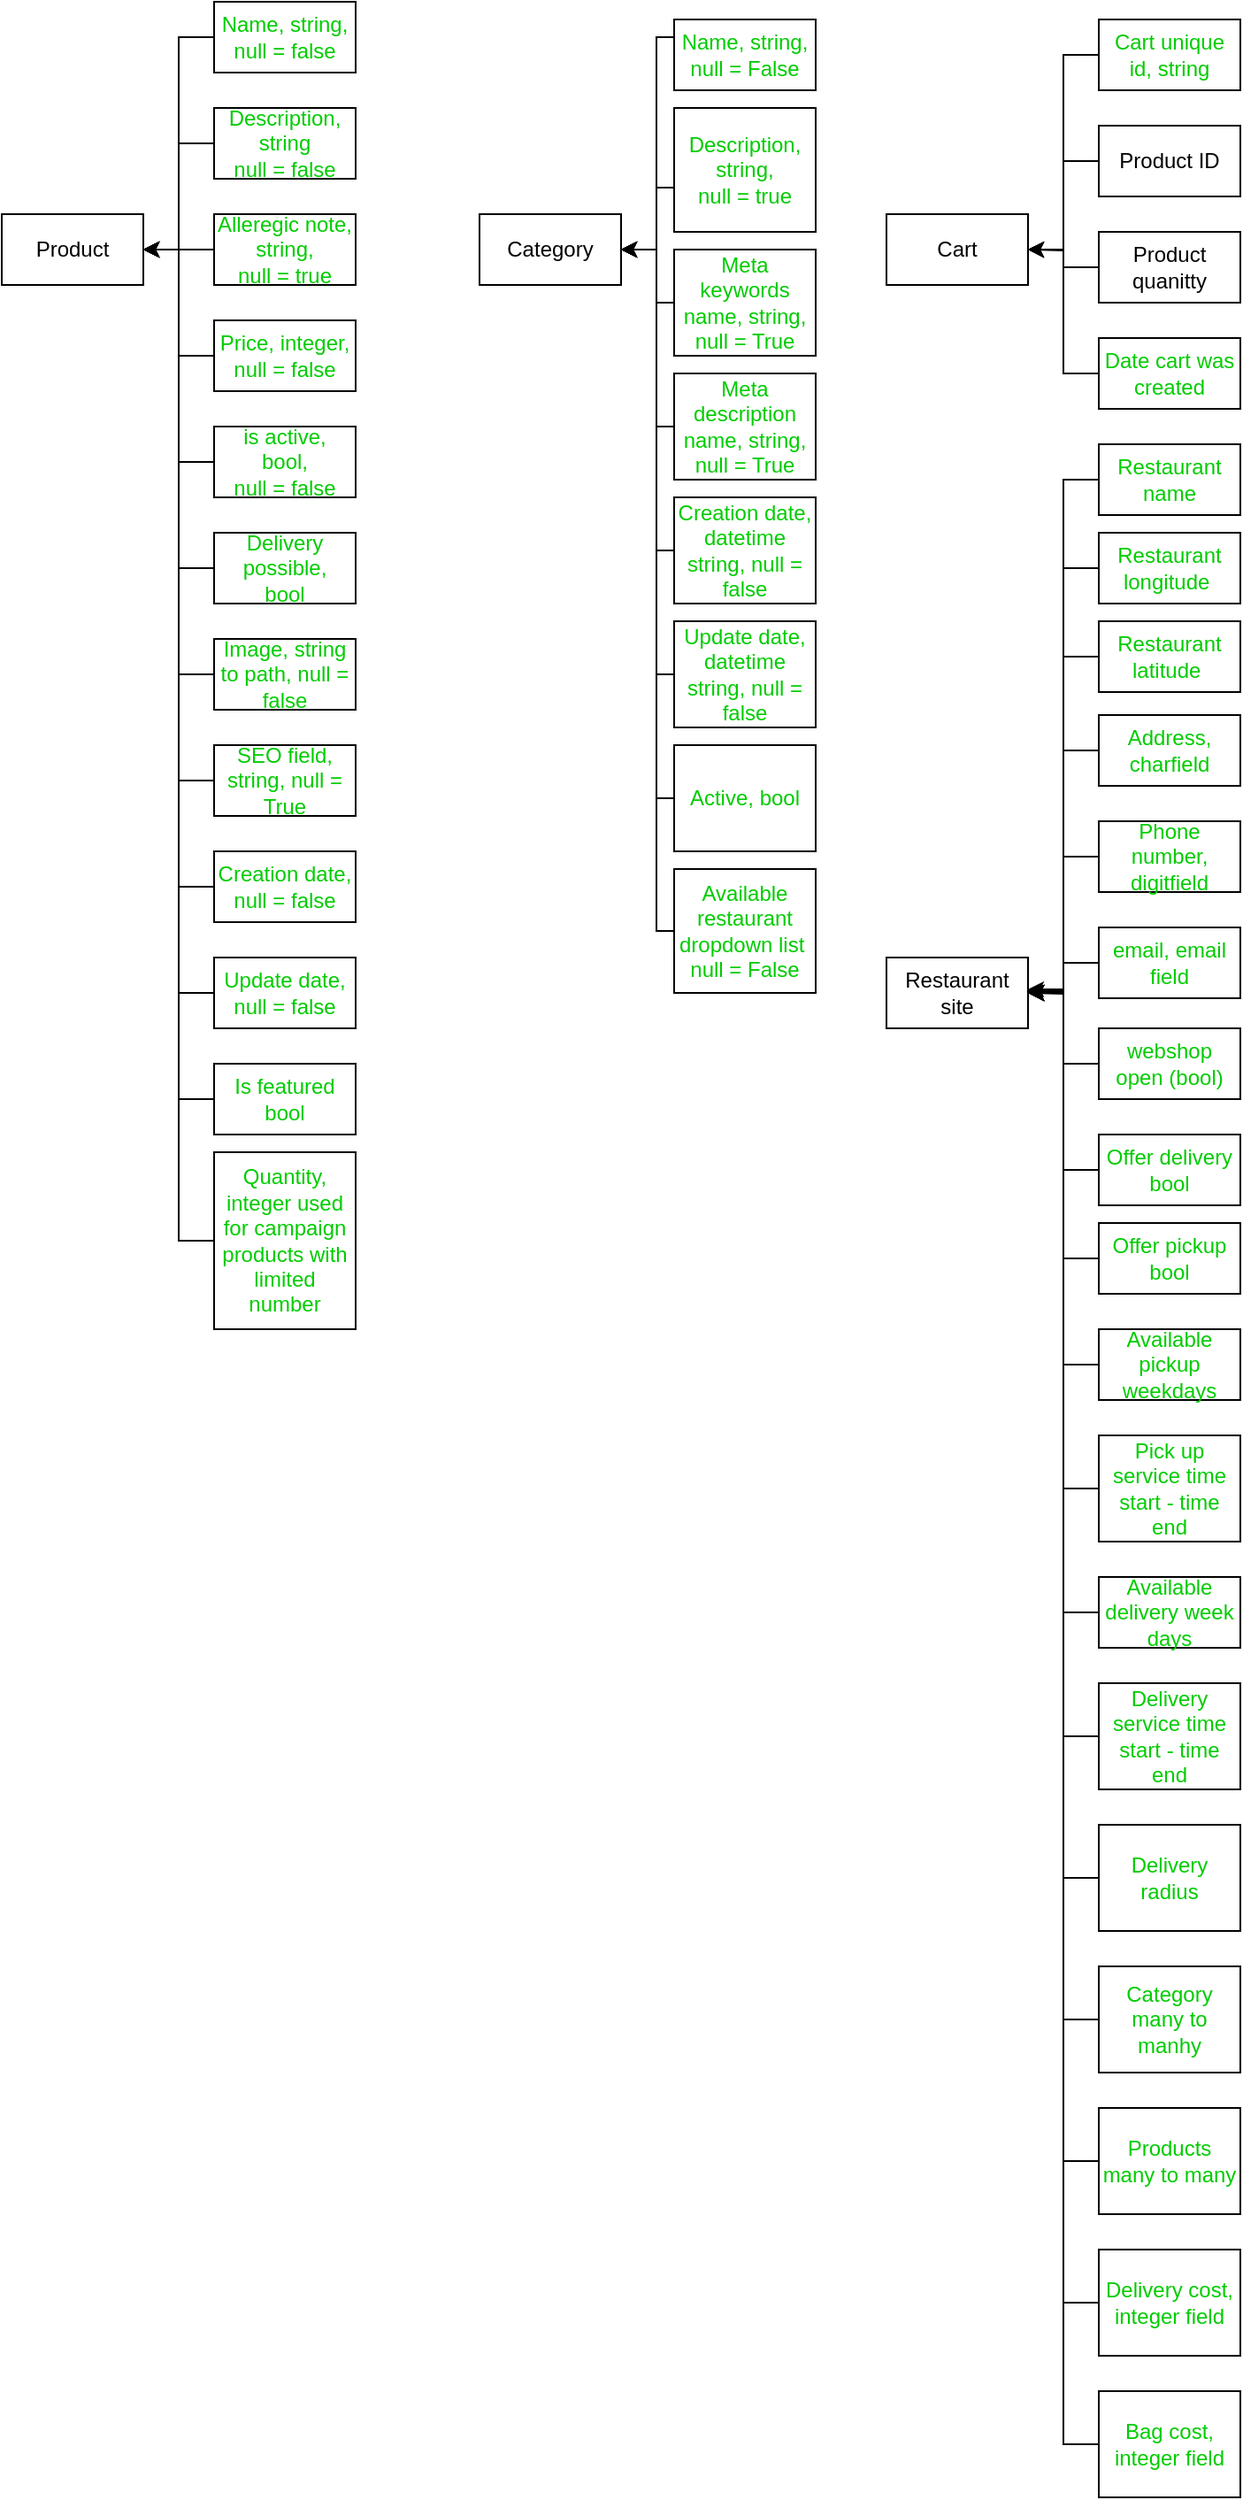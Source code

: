 <mxfile version="14.6.1" type="github">
  <diagram id="TAdNYwg-UMwRdQJhOWO_" name="Page-1">
    <mxGraphModel dx="1186" dy="1762" grid="1" gridSize="10" guides="1" tooltips="1" connect="1" arrows="1" fold="1" page="1" pageScale="1" pageWidth="827" pageHeight="1169" math="0" shadow="0">
      <root>
        <mxCell id="0" />
        <mxCell id="1" parent="0" />
        <mxCell id="cqt7cs0M-7gVonUMgwuZ-1" value="Product" style="rounded=0;whiteSpace=wrap;html=1;" parent="1" vertex="1">
          <mxGeometry x="20" y="-1010" width="80" height="40" as="geometry" />
        </mxCell>
        <mxCell id="cqt7cs0M-7gVonUMgwuZ-21" style="edgeStyle=orthogonalEdgeStyle;rounded=0;orthogonalLoop=1;jettySize=auto;html=1;entryX=1;entryY=0.5;entryDx=0;entryDy=0;" parent="1" source="cqt7cs0M-7gVonUMgwuZ-16" target="cqt7cs0M-7gVonUMgwuZ-1" edge="1">
          <mxGeometry relative="1" as="geometry" />
        </mxCell>
        <mxCell id="cqt7cs0M-7gVonUMgwuZ-16" value="&lt;font color=&quot;#00cc00&quot;&gt;Name, string,&lt;br&gt;null = false&lt;/font&gt;" style="rounded=0;whiteSpace=wrap;html=1;" parent="1" vertex="1">
          <mxGeometry x="140" y="-1130" width="80" height="40" as="geometry" />
        </mxCell>
        <mxCell id="cqt7cs0M-7gVonUMgwuZ-23" style="edgeStyle=orthogonalEdgeStyle;rounded=0;orthogonalLoop=1;jettySize=auto;html=1;entryX=1;entryY=0.5;entryDx=0;entryDy=0;" parent="1" source="cqt7cs0M-7gVonUMgwuZ-22" target="cqt7cs0M-7gVonUMgwuZ-1" edge="1">
          <mxGeometry relative="1" as="geometry" />
        </mxCell>
        <mxCell id="cqt7cs0M-7gVonUMgwuZ-22" value="&lt;font color=&quot;#00cc00&quot;&gt;Description,&lt;br&gt;string&lt;br&gt;null = false&lt;/font&gt;" style="rounded=0;whiteSpace=wrap;html=1;" parent="1" vertex="1">
          <mxGeometry x="140" y="-1070" width="80" height="40" as="geometry" />
        </mxCell>
        <mxCell id="cqt7cs0M-7gVonUMgwuZ-25" style="edgeStyle=orthogonalEdgeStyle;rounded=0;orthogonalLoop=1;jettySize=auto;html=1;entryX=1;entryY=0.5;entryDx=0;entryDy=0;" parent="1" source="cqt7cs0M-7gVonUMgwuZ-24" target="cqt7cs0M-7gVonUMgwuZ-1" edge="1">
          <mxGeometry relative="1" as="geometry" />
        </mxCell>
        <mxCell id="cqt7cs0M-7gVonUMgwuZ-24" value="&lt;font color=&quot;#00cc00&quot;&gt;Alleregic note, string,&lt;br&gt;null = true&lt;/font&gt;" style="rounded=0;whiteSpace=wrap;html=1;" parent="1" vertex="1">
          <mxGeometry x="140" y="-1010" width="80" height="40" as="geometry" />
        </mxCell>
        <mxCell id="cqt7cs0M-7gVonUMgwuZ-28" style="edgeStyle=orthogonalEdgeStyle;rounded=0;orthogonalLoop=1;jettySize=auto;html=1;" parent="1" source="cqt7cs0M-7gVonUMgwuZ-26" edge="1">
          <mxGeometry relative="1" as="geometry">
            <mxPoint x="100" y="-990" as="targetPoint" />
            <Array as="points">
              <mxPoint x="120" y="-930" />
              <mxPoint x="120" y="-990" />
            </Array>
          </mxGeometry>
        </mxCell>
        <mxCell id="cqt7cs0M-7gVonUMgwuZ-26" value="&lt;font color=&quot;#00cc00&quot;&gt;Price, integer,&lt;br&gt;null = false&lt;/font&gt;" style="rounded=0;whiteSpace=wrap;html=1;" parent="1" vertex="1">
          <mxGeometry x="140" y="-950" width="80" height="40" as="geometry" />
        </mxCell>
        <mxCell id="cqt7cs0M-7gVonUMgwuZ-31" style="edgeStyle=orthogonalEdgeStyle;rounded=0;orthogonalLoop=1;jettySize=auto;html=1;entryX=1;entryY=0.5;entryDx=0;entryDy=0;" parent="1" source="cqt7cs0M-7gVonUMgwuZ-29" target="cqt7cs0M-7gVonUMgwuZ-1" edge="1">
          <mxGeometry relative="1" as="geometry" />
        </mxCell>
        <mxCell id="cqt7cs0M-7gVonUMgwuZ-29" value="&lt;font color=&quot;#00cc00&quot;&gt;is active,&lt;br&gt;bool,&lt;br&gt;null = false&lt;/font&gt;" style="rounded=0;whiteSpace=wrap;html=1;" parent="1" vertex="1">
          <mxGeometry x="140" y="-890" width="80" height="40" as="geometry" />
        </mxCell>
        <mxCell id="cqt7cs0M-7gVonUMgwuZ-33" style="edgeStyle=orthogonalEdgeStyle;rounded=0;orthogonalLoop=1;jettySize=auto;html=1;entryX=1;entryY=0.5;entryDx=0;entryDy=0;" parent="1" source="cqt7cs0M-7gVonUMgwuZ-32" target="cqt7cs0M-7gVonUMgwuZ-1" edge="1">
          <mxGeometry relative="1" as="geometry" />
        </mxCell>
        <mxCell id="cqt7cs0M-7gVonUMgwuZ-32" value="&lt;font color=&quot;#00cc00&quot;&gt;Delivery possible,&lt;br&gt;bool&lt;/font&gt;" style="rounded=0;whiteSpace=wrap;html=1;" parent="1" vertex="1">
          <mxGeometry x="140" y="-830" width="80" height="40" as="geometry" />
        </mxCell>
        <mxCell id="cqt7cs0M-7gVonUMgwuZ-35" style="edgeStyle=orthogonalEdgeStyle;rounded=0;orthogonalLoop=1;jettySize=auto;html=1;entryX=1;entryY=0.5;entryDx=0;entryDy=0;" parent="1" source="cqt7cs0M-7gVonUMgwuZ-34" target="cqt7cs0M-7gVonUMgwuZ-1" edge="1">
          <mxGeometry relative="1" as="geometry" />
        </mxCell>
        <mxCell id="cqt7cs0M-7gVonUMgwuZ-34" value="&lt;font color=&quot;#00cc00&quot;&gt;Image, string to path, null = false&lt;/font&gt;" style="rounded=0;whiteSpace=wrap;html=1;" parent="1" vertex="1">
          <mxGeometry x="140" y="-770" width="80" height="40" as="geometry" />
        </mxCell>
        <mxCell id="cqt7cs0M-7gVonUMgwuZ-37" style="edgeStyle=orthogonalEdgeStyle;rounded=0;orthogonalLoop=1;jettySize=auto;html=1;entryX=1;entryY=0.5;entryDx=0;entryDy=0;" parent="1" source="cqt7cs0M-7gVonUMgwuZ-36" target="cqt7cs0M-7gVonUMgwuZ-1" edge="1">
          <mxGeometry relative="1" as="geometry" />
        </mxCell>
        <mxCell id="cqt7cs0M-7gVonUMgwuZ-36" value="&lt;font color=&quot;#00cc00&quot;&gt;SEO field, string, null = True&lt;/font&gt;" style="rounded=0;whiteSpace=wrap;html=1;" parent="1" vertex="1">
          <mxGeometry x="140" y="-710" width="80" height="40" as="geometry" />
        </mxCell>
        <mxCell id="cqt7cs0M-7gVonUMgwuZ-38" value="Category" style="rounded=0;whiteSpace=wrap;html=1;" parent="1" vertex="1">
          <mxGeometry x="290" y="-1010" width="80" height="40" as="geometry" />
        </mxCell>
        <mxCell id="cqt7cs0M-7gVonUMgwuZ-41" style="edgeStyle=orthogonalEdgeStyle;rounded=0;orthogonalLoop=1;jettySize=auto;html=1;entryX=1;entryY=0.5;entryDx=0;entryDy=0;" parent="1" source="cqt7cs0M-7gVonUMgwuZ-40" target="cqt7cs0M-7gVonUMgwuZ-38" edge="1">
          <mxGeometry relative="1" as="geometry">
            <Array as="points">
              <mxPoint x="390" y="-1110" />
              <mxPoint x="390" y="-990" />
            </Array>
          </mxGeometry>
        </mxCell>
        <mxCell id="cqt7cs0M-7gVonUMgwuZ-40" value="&lt;font color=&quot;#00cc00&quot;&gt;Name, string,&lt;br&gt;null = False&lt;/font&gt;" style="rounded=0;whiteSpace=wrap;html=1;" parent="1" vertex="1">
          <mxGeometry x="400" y="-1120" width="80" height="40" as="geometry" />
        </mxCell>
        <mxCell id="cqt7cs0M-7gVonUMgwuZ-43" style="edgeStyle=orthogonalEdgeStyle;rounded=0;orthogonalLoop=1;jettySize=auto;html=1;" parent="1" source="cqt7cs0M-7gVonUMgwuZ-42" edge="1">
          <mxGeometry relative="1" as="geometry">
            <mxPoint x="370" y="-990" as="targetPoint" />
            <Array as="points">
              <mxPoint x="390" y="-1025" />
              <mxPoint x="390" y="-990" />
            </Array>
          </mxGeometry>
        </mxCell>
        <mxCell id="cqt7cs0M-7gVonUMgwuZ-42" value="&lt;font color=&quot;#00cc00&quot;&gt;Description, string,&lt;br&gt;null = true&lt;/font&gt;" style="rounded=0;whiteSpace=wrap;html=1;" parent="1" vertex="1">
          <mxGeometry x="400" y="-1070" width="80" height="70" as="geometry" />
        </mxCell>
        <mxCell id="cqt7cs0M-7gVonUMgwuZ-48" style="edgeStyle=orthogonalEdgeStyle;rounded=0;orthogonalLoop=1;jettySize=auto;html=1;entryX=1;entryY=0.5;entryDx=0;entryDy=0;" parent="1" source="cqt7cs0M-7gVonUMgwuZ-44" target="cqt7cs0M-7gVonUMgwuZ-38" edge="1">
          <mxGeometry relative="1" as="geometry">
            <Array as="points">
              <mxPoint x="390" y="-960" />
              <mxPoint x="390" y="-990" />
            </Array>
          </mxGeometry>
        </mxCell>
        <mxCell id="cqt7cs0M-7gVonUMgwuZ-44" value="&lt;font color=&quot;#00cc00&quot;&gt;Meta keywords name, string,&lt;br&gt;null = True&lt;/font&gt;" style="rounded=0;whiteSpace=wrap;html=1;" parent="1" vertex="1">
          <mxGeometry x="400" y="-990" width="80" height="60" as="geometry" />
        </mxCell>
        <mxCell id="cqt7cs0M-7gVonUMgwuZ-49" style="edgeStyle=orthogonalEdgeStyle;rounded=0;orthogonalLoop=1;jettySize=auto;html=1;" parent="1" source="cqt7cs0M-7gVonUMgwuZ-45" edge="1">
          <mxGeometry relative="1" as="geometry">
            <mxPoint x="370" y="-990" as="targetPoint" />
            <Array as="points">
              <mxPoint x="390" y="-890" />
              <mxPoint x="390" y="-990" />
            </Array>
          </mxGeometry>
        </mxCell>
        <mxCell id="cqt7cs0M-7gVonUMgwuZ-45" value="&lt;font color=&quot;#00cc00&quot;&gt;Meta description name, string,&lt;br&gt;null = True&lt;/font&gt;" style="rounded=0;whiteSpace=wrap;html=1;" parent="1" vertex="1">
          <mxGeometry x="400" y="-920" width="80" height="60" as="geometry" />
        </mxCell>
        <mxCell id="cqt7cs0M-7gVonUMgwuZ-50" style="edgeStyle=orthogonalEdgeStyle;rounded=0;orthogonalLoop=1;jettySize=auto;html=1;" parent="1" source="cqt7cs0M-7gVonUMgwuZ-46" edge="1">
          <mxGeometry relative="1" as="geometry">
            <mxPoint x="370" y="-990" as="targetPoint" />
            <Array as="points">
              <mxPoint x="390" y="-820" />
              <mxPoint x="390" y="-990" />
            </Array>
          </mxGeometry>
        </mxCell>
        <mxCell id="cqt7cs0M-7gVonUMgwuZ-46" value="&lt;font color=&quot;#00cc00&quot;&gt;Creation date,&lt;br&gt;datetime string, null = false&lt;/font&gt;" style="rounded=0;whiteSpace=wrap;html=1;" parent="1" vertex="1">
          <mxGeometry x="400" y="-850" width="80" height="60" as="geometry" />
        </mxCell>
        <mxCell id="cqt7cs0M-7gVonUMgwuZ-51" style="edgeStyle=orthogonalEdgeStyle;rounded=0;orthogonalLoop=1;jettySize=auto;html=1;" parent="1" source="cqt7cs0M-7gVonUMgwuZ-47" edge="1">
          <mxGeometry relative="1" as="geometry">
            <mxPoint x="370" y="-990" as="targetPoint" />
            <Array as="points">
              <mxPoint x="390" y="-750" />
              <mxPoint x="390" y="-990" />
            </Array>
          </mxGeometry>
        </mxCell>
        <mxCell id="cqt7cs0M-7gVonUMgwuZ-47" value="&lt;font color=&quot;#00cc00&quot;&gt;Update date,&lt;br&gt;datetime string, null = false&lt;/font&gt;" style="rounded=0;whiteSpace=wrap;html=1;" parent="1" vertex="1">
          <mxGeometry x="400" y="-780" width="80" height="60" as="geometry" />
        </mxCell>
        <mxCell id="cqt7cs0M-7gVonUMgwuZ-53" style="edgeStyle=orthogonalEdgeStyle;rounded=0;orthogonalLoop=1;jettySize=auto;html=1;entryX=1;entryY=0.5;entryDx=0;entryDy=0;" parent="1" source="cqt7cs0M-7gVonUMgwuZ-52" target="cqt7cs0M-7gVonUMgwuZ-38" edge="1">
          <mxGeometry relative="1" as="geometry">
            <Array as="points">
              <mxPoint x="390" y="-680" />
              <mxPoint x="390" y="-990" />
            </Array>
          </mxGeometry>
        </mxCell>
        <mxCell id="cqt7cs0M-7gVonUMgwuZ-52" value="&lt;font color=&quot;#00cc00&quot;&gt;Active, bool&lt;/font&gt;" style="rounded=0;whiteSpace=wrap;html=1;" parent="1" vertex="1">
          <mxGeometry x="400" y="-710" width="80" height="60" as="geometry" />
        </mxCell>
        <mxCell id="cqt7cs0M-7gVonUMgwuZ-57" style="edgeStyle=orthogonalEdgeStyle;rounded=0;orthogonalLoop=1;jettySize=auto;html=1;" parent="1" source="cqt7cs0M-7gVonUMgwuZ-54" edge="1">
          <mxGeometry relative="1" as="geometry">
            <mxPoint x="100" y="-990" as="targetPoint" />
            <Array as="points">
              <mxPoint x="120" y="-630" />
              <mxPoint x="120" y="-990" />
            </Array>
          </mxGeometry>
        </mxCell>
        <mxCell id="cqt7cs0M-7gVonUMgwuZ-54" value="&lt;font color=&quot;#00cc00&quot;&gt;Creation date, null = false&lt;/font&gt;" style="rounded=0;whiteSpace=wrap;html=1;" parent="1" vertex="1">
          <mxGeometry x="140" y="-650" width="80" height="40" as="geometry" />
        </mxCell>
        <mxCell id="cqt7cs0M-7gVonUMgwuZ-56" style="edgeStyle=orthogonalEdgeStyle;rounded=0;orthogonalLoop=1;jettySize=auto;html=1;entryX=1;entryY=0.5;entryDx=0;entryDy=0;" parent="1" source="cqt7cs0M-7gVonUMgwuZ-55" target="cqt7cs0M-7gVonUMgwuZ-1" edge="1">
          <mxGeometry relative="1" as="geometry" />
        </mxCell>
        <mxCell id="cqt7cs0M-7gVonUMgwuZ-55" value="&lt;font color=&quot;#00cc00&quot;&gt;Update date, null = false&lt;/font&gt;" style="rounded=0;whiteSpace=wrap;html=1;" parent="1" vertex="1">
          <mxGeometry x="140" y="-590" width="80" height="40" as="geometry" />
        </mxCell>
        <mxCell id="cqt7cs0M-7gVonUMgwuZ-62" style="edgeStyle=orthogonalEdgeStyle;rounded=0;orthogonalLoop=1;jettySize=auto;html=1;entryX=1;entryY=0.5;entryDx=0;entryDy=0;" parent="1" source="cqt7cs0M-7gVonUMgwuZ-61" target="cqt7cs0M-7gVonUMgwuZ-38" edge="1">
          <mxGeometry relative="1" as="geometry">
            <Array as="points">
              <mxPoint x="390" y="-605" />
              <mxPoint x="390" y="-990" />
            </Array>
          </mxGeometry>
        </mxCell>
        <mxCell id="cqt7cs0M-7gVonUMgwuZ-61" value="&lt;font color=&quot;#00cc00&quot;&gt;Available restaurant dropdown list&amp;nbsp;&lt;br&gt;null = False&lt;/font&gt;" style="rounded=0;whiteSpace=wrap;html=1;" parent="1" vertex="1">
          <mxGeometry x="400" y="-640" width="80" height="70" as="geometry" />
        </mxCell>
        <mxCell id="0OxQid40cATF1xxYOVh5-1" style="edgeStyle=orthogonalEdgeStyle;rounded=0;orthogonalLoop=1;jettySize=auto;html=1;entryX=1;entryY=0.5;entryDx=0;entryDy=0;" parent="1" source="cqt7cs0M-7gVonUMgwuZ-63" target="cqt7cs0M-7gVonUMgwuZ-1" edge="1">
          <mxGeometry relative="1" as="geometry" />
        </mxCell>
        <mxCell id="cqt7cs0M-7gVonUMgwuZ-63" value="&lt;font color=&quot;#00cc00&quot;&gt;Is featured&lt;br&gt;bool&lt;/font&gt;" style="rounded=0;whiteSpace=wrap;html=1;" parent="1" vertex="1">
          <mxGeometry x="140" y="-530" width="80" height="40" as="geometry" />
        </mxCell>
        <mxCell id="cqt7cs0M-7gVonUMgwuZ-72" value="Cart" style="rounded=0;whiteSpace=wrap;html=1;" parent="1" vertex="1">
          <mxGeometry x="520" y="-1010" width="80" height="40" as="geometry" />
        </mxCell>
        <mxCell id="KT6eWc6hyQDaZcABTfjv-30" style="edgeStyle=orthogonalEdgeStyle;rounded=0;orthogonalLoop=1;jettySize=auto;html=1;entryX=1;entryY=0.5;entryDx=0;entryDy=0;" parent="1" source="cqt7cs0M-7gVonUMgwuZ-73" target="cqt7cs0M-7gVonUMgwuZ-72" edge="1">
          <mxGeometry relative="1" as="geometry" />
        </mxCell>
        <mxCell id="cqt7cs0M-7gVonUMgwuZ-73" value="&lt;font color=&quot;#00cc00&quot;&gt;Cart unique id, string&lt;/font&gt;" style="rounded=0;whiteSpace=wrap;html=1;" parent="1" vertex="1">
          <mxGeometry x="640" y="-1120" width="80" height="40" as="geometry" />
        </mxCell>
        <mxCell id="KT6eWc6hyQDaZcABTfjv-31" style="edgeStyle=orthogonalEdgeStyle;rounded=0;orthogonalLoop=1;jettySize=auto;html=1;" parent="1" source="cqt7cs0M-7gVonUMgwuZ-74" edge="1">
          <mxGeometry relative="1" as="geometry">
            <mxPoint x="600" y="-990" as="targetPoint" />
            <Array as="points">
              <mxPoint x="620" y="-1040" />
              <mxPoint x="620" y="-990" />
            </Array>
          </mxGeometry>
        </mxCell>
        <mxCell id="cqt7cs0M-7gVonUMgwuZ-74" value="Product ID" style="rounded=0;whiteSpace=wrap;html=1;" parent="1" vertex="1">
          <mxGeometry x="640" y="-1060" width="80" height="40" as="geometry" />
        </mxCell>
        <mxCell id="KT6eWc6hyQDaZcABTfjv-32" style="edgeStyle=orthogonalEdgeStyle;rounded=0;orthogonalLoop=1;jettySize=auto;html=1;" parent="1" source="cqt7cs0M-7gVonUMgwuZ-75" edge="1">
          <mxGeometry relative="1" as="geometry">
            <mxPoint x="600" y="-990" as="targetPoint" />
          </mxGeometry>
        </mxCell>
        <mxCell id="cqt7cs0M-7gVonUMgwuZ-75" value="Product quanitty" style="rounded=0;whiteSpace=wrap;html=1;" parent="1" vertex="1">
          <mxGeometry x="640" y="-1000" width="80" height="40" as="geometry" />
        </mxCell>
        <mxCell id="KT6eWc6hyQDaZcABTfjv-33" style="edgeStyle=orthogonalEdgeStyle;rounded=0;orthogonalLoop=1;jettySize=auto;html=1;entryX=1;entryY=0.5;entryDx=0;entryDy=0;" parent="1" source="cqt7cs0M-7gVonUMgwuZ-76" target="cqt7cs0M-7gVonUMgwuZ-72" edge="1">
          <mxGeometry relative="1" as="geometry" />
        </mxCell>
        <mxCell id="cqt7cs0M-7gVonUMgwuZ-76" value="&lt;font color=&quot;#00cc00&quot;&gt;Date cart was created&lt;/font&gt;" style="rounded=0;whiteSpace=wrap;html=1;" parent="1" vertex="1">
          <mxGeometry x="640" y="-940" width="80" height="40" as="geometry" />
        </mxCell>
        <mxCell id="0OxQid40cATF1xxYOVh5-6" style="edgeStyle=orthogonalEdgeStyle;rounded=0;orthogonalLoop=1;jettySize=auto;html=1;exitX=0;exitY=0.5;exitDx=0;exitDy=0;" parent="1" source="0OxQid40cATF1xxYOVh5-4" edge="1">
          <mxGeometry relative="1" as="geometry">
            <mxPoint x="100" y="-990" as="targetPoint" />
            <Array as="points">
              <mxPoint x="120" y="-430" />
              <mxPoint x="120" y="-990" />
            </Array>
          </mxGeometry>
        </mxCell>
        <mxCell id="0OxQid40cATF1xxYOVh5-4" value="&lt;font color=&quot;#00cc00&quot;&gt;Quantity, integer used for campaign products with limited number&lt;/font&gt;" style="rounded=0;whiteSpace=wrap;html=1;" parent="1" vertex="1">
          <mxGeometry x="140" y="-480" width="80" height="100" as="geometry" />
        </mxCell>
        <mxCell id="KT6eWc6hyQDaZcABTfjv-1" value="Restaurant site" style="rounded=0;whiteSpace=wrap;html=1;" parent="1" vertex="1">
          <mxGeometry x="520" y="-590" width="80" height="40" as="geometry" />
        </mxCell>
        <mxCell id="KT6eWc6hyQDaZcABTfjv-19" style="edgeStyle=orthogonalEdgeStyle;rounded=0;orthogonalLoop=1;jettySize=auto;html=1;entryX=1;entryY=0.5;entryDx=0;entryDy=0;" parent="1" source="KT6eWc6hyQDaZcABTfjv-2" target="KT6eWc6hyQDaZcABTfjv-1" edge="1">
          <mxGeometry relative="1" as="geometry" />
        </mxCell>
        <mxCell id="KT6eWc6hyQDaZcABTfjv-2" value="&lt;font color=&quot;#00cc00&quot;&gt;Address, charfield&lt;/font&gt;" style="rounded=0;whiteSpace=wrap;html=1;" parent="1" vertex="1">
          <mxGeometry x="640" y="-727" width="80" height="40" as="geometry" />
        </mxCell>
        <mxCell id="KT6eWc6hyQDaZcABTfjv-20" style="edgeStyle=orthogonalEdgeStyle;rounded=0;orthogonalLoop=1;jettySize=auto;html=1;entryX=1;entryY=0.5;entryDx=0;entryDy=0;" parent="1" source="KT6eWc6hyQDaZcABTfjv-3" target="KT6eWc6hyQDaZcABTfjv-1" edge="1">
          <mxGeometry relative="1" as="geometry" />
        </mxCell>
        <mxCell id="KT6eWc6hyQDaZcABTfjv-3" value="&lt;font color=&quot;#00cc00&quot;&gt;Phone number, digitfield&lt;/font&gt;" style="rounded=0;whiteSpace=wrap;html=1;" parent="1" vertex="1">
          <mxGeometry x="640" y="-667" width="80" height="40" as="geometry" />
        </mxCell>
        <mxCell id="KT6eWc6hyQDaZcABTfjv-21" style="edgeStyle=orthogonalEdgeStyle;rounded=0;orthogonalLoop=1;jettySize=auto;html=1;" parent="1" source="KT6eWc6hyQDaZcABTfjv-4" edge="1">
          <mxGeometry relative="1" as="geometry">
            <mxPoint x="600" y="-570" as="targetPoint" />
          </mxGeometry>
        </mxCell>
        <mxCell id="KT6eWc6hyQDaZcABTfjv-4" value="&lt;font color=&quot;#00cc00&quot;&gt;email, email field&lt;/font&gt;" style="rounded=0;whiteSpace=wrap;html=1;" parent="1" vertex="1">
          <mxGeometry x="640" y="-607" width="80" height="40" as="geometry" />
        </mxCell>
        <mxCell id="KT6eWc6hyQDaZcABTfjv-29" style="edgeStyle=orthogonalEdgeStyle;rounded=0;orthogonalLoop=1;jettySize=auto;html=1;entryX=1;entryY=0.5;entryDx=0;entryDy=0;" parent="1" source="KT6eWc6hyQDaZcABTfjv-5" target="KT6eWc6hyQDaZcABTfjv-1" edge="1">
          <mxGeometry relative="1" as="geometry" />
        </mxCell>
        <mxCell id="KT6eWc6hyQDaZcABTfjv-5" value="&lt;font color=&quot;#00cc00&quot;&gt;Offer delivery&lt;br&gt;bool&lt;/font&gt;" style="rounded=0;whiteSpace=wrap;html=1;" parent="1" vertex="1">
          <mxGeometry x="640" y="-490" width="80" height="40" as="geometry" />
        </mxCell>
        <mxCell id="KT6eWc6hyQDaZcABTfjv-48" style="edgeStyle=orthogonalEdgeStyle;rounded=0;orthogonalLoop=1;jettySize=auto;html=1;entryX=1;entryY=0.5;entryDx=0;entryDy=0;" parent="1" source="KT6eWc6hyQDaZcABTfjv-6" target="KT6eWc6hyQDaZcABTfjv-1" edge="1">
          <mxGeometry relative="1" as="geometry" />
        </mxCell>
        <mxCell id="KT6eWc6hyQDaZcABTfjv-6" value="&lt;font color=&quot;#00cc00&quot;&gt;Pick up service time start - time end&lt;/font&gt;" style="rounded=0;whiteSpace=wrap;html=1;" parent="1" vertex="1">
          <mxGeometry x="640" y="-320" width="80" height="60" as="geometry" />
        </mxCell>
        <mxCell id="KT6eWc6hyQDaZcABTfjv-49" style="edgeStyle=orthogonalEdgeStyle;rounded=0;orthogonalLoop=1;jettySize=auto;html=1;entryX=1;entryY=0.5;entryDx=0;entryDy=0;" parent="1" source="KT6eWc6hyQDaZcABTfjv-8" target="KT6eWc6hyQDaZcABTfjv-1" edge="1">
          <mxGeometry relative="1" as="geometry" />
        </mxCell>
        <mxCell id="KT6eWc6hyQDaZcABTfjv-8" value="&lt;font color=&quot;#00cc00&quot;&gt;Available delivery week days&lt;/font&gt;" style="rounded=0;whiteSpace=wrap;html=1;" parent="1" vertex="1">
          <mxGeometry x="640" y="-240" width="80" height="40" as="geometry" />
        </mxCell>
        <mxCell id="KT6eWc6hyQDaZcABTfjv-47" style="edgeStyle=orthogonalEdgeStyle;rounded=0;orthogonalLoop=1;jettySize=auto;html=1;entryX=1;entryY=0.5;entryDx=0;entryDy=0;" parent="1" source="KT6eWc6hyQDaZcABTfjv-9" target="KT6eWc6hyQDaZcABTfjv-1" edge="1">
          <mxGeometry relative="1" as="geometry" />
        </mxCell>
        <mxCell id="KT6eWc6hyQDaZcABTfjv-9" value="&lt;font color=&quot;#00cc00&quot;&gt;Available pickup weekdays&lt;/font&gt;" style="rounded=0;whiteSpace=wrap;html=1;" parent="1" vertex="1">
          <mxGeometry x="640" y="-380" width="80" height="40" as="geometry" />
        </mxCell>
        <mxCell id="KT6eWc6hyQDaZcABTfjv-50" style="edgeStyle=orthogonalEdgeStyle;rounded=0;orthogonalLoop=1;jettySize=auto;html=1;entryX=1;entryY=0.5;entryDx=0;entryDy=0;" parent="1" source="KT6eWc6hyQDaZcABTfjv-12" target="KT6eWc6hyQDaZcABTfjv-1" edge="1">
          <mxGeometry relative="1" as="geometry" />
        </mxCell>
        <mxCell id="KT6eWc6hyQDaZcABTfjv-12" value="&lt;font color=&quot;#00cc00&quot;&gt;Delivery service time start - time end&lt;/font&gt;" style="rounded=0;whiteSpace=wrap;html=1;" parent="1" vertex="1">
          <mxGeometry x="640" y="-180" width="80" height="60" as="geometry" />
        </mxCell>
        <mxCell id="KT6eWc6hyQDaZcABTfjv-17" style="edgeStyle=orthogonalEdgeStyle;rounded=0;orthogonalLoop=1;jettySize=auto;html=1;entryX=1;entryY=0.5;entryDx=0;entryDy=0;" parent="1" source="KT6eWc6hyQDaZcABTfjv-13" target="KT6eWc6hyQDaZcABTfjv-1" edge="1">
          <mxGeometry relative="1" as="geometry" />
        </mxCell>
        <mxCell id="KT6eWc6hyQDaZcABTfjv-13" value="&lt;font color=&quot;#00cc00&quot;&gt;Restaurant longitude&amp;nbsp;&lt;/font&gt;" style="rounded=0;whiteSpace=wrap;html=1;" parent="1" vertex="1">
          <mxGeometry x="640" y="-830" width="80" height="40" as="geometry" />
        </mxCell>
        <mxCell id="KT6eWc6hyQDaZcABTfjv-18" style="edgeStyle=orthogonalEdgeStyle;rounded=0;orthogonalLoop=1;jettySize=auto;html=1;" parent="1" source="KT6eWc6hyQDaZcABTfjv-14" edge="1">
          <mxGeometry relative="1" as="geometry">
            <mxPoint x="600" y="-570" as="targetPoint" />
            <Array as="points">
              <mxPoint x="620" y="-760" />
              <mxPoint x="620" y="-570" />
            </Array>
          </mxGeometry>
        </mxCell>
        <mxCell id="KT6eWc6hyQDaZcABTfjv-14" value="&lt;font color=&quot;#00cc00&quot;&gt;Restaurant latitude&amp;nbsp;&lt;/font&gt;" style="rounded=0;whiteSpace=wrap;html=1;" parent="1" vertex="1">
          <mxGeometry x="640" y="-780" width="80" height="40" as="geometry" />
        </mxCell>
        <mxCell id="1YyKxcDy5vK01rjZgQ8i-4" style="edgeStyle=orthogonalEdgeStyle;rounded=0;orthogonalLoop=1;jettySize=auto;html=1;entryX=1;entryY=0.5;entryDx=0;entryDy=0;" parent="1" source="KT6eWc6hyQDaZcABTfjv-15" target="KT6eWc6hyQDaZcABTfjv-1" edge="1">
          <mxGeometry relative="1" as="geometry" />
        </mxCell>
        <mxCell id="KT6eWc6hyQDaZcABTfjv-15" value="&lt;font color=&quot;#00cc00&quot;&gt;Delivery radius&lt;/font&gt;" style="rounded=0;whiteSpace=wrap;html=1;" parent="1" vertex="1">
          <mxGeometry x="640" y="-100" width="80" height="60" as="geometry" />
        </mxCell>
        <mxCell id="KT6eWc6hyQDaZcABTfjv-36" style="edgeStyle=orthogonalEdgeStyle;rounded=0;orthogonalLoop=1;jettySize=auto;html=1;entryX=1;entryY=0.5;entryDx=0;entryDy=0;" parent="1" source="KT6eWc6hyQDaZcABTfjv-34" target="KT6eWc6hyQDaZcABTfjv-1" edge="1">
          <mxGeometry relative="1" as="geometry" />
        </mxCell>
        <mxCell id="KT6eWc6hyQDaZcABTfjv-34" value="&lt;font color=&quot;#00cc00&quot;&gt;Restaurant name&lt;/font&gt;" style="rounded=0;whiteSpace=wrap;html=1;" parent="1" vertex="1">
          <mxGeometry x="640" y="-880" width="80" height="40" as="geometry" />
        </mxCell>
        <mxCell id="KT6eWc6hyQDaZcABTfjv-52" style="edgeStyle=orthogonalEdgeStyle;rounded=0;orthogonalLoop=1;jettySize=auto;html=1;entryX=1;entryY=0.5;entryDx=0;entryDy=0;" parent="1" source="KT6eWc6hyQDaZcABTfjv-37" target="KT6eWc6hyQDaZcABTfjv-1" edge="1">
          <mxGeometry relative="1" as="geometry" />
        </mxCell>
        <mxCell id="KT6eWc6hyQDaZcABTfjv-37" value="&lt;font color=&quot;#00cc00&quot;&gt;Category many to manhy&lt;/font&gt;" style="rounded=0;whiteSpace=wrap;html=1;" parent="1" vertex="1">
          <mxGeometry x="640" y="-20" width="80" height="60" as="geometry" />
        </mxCell>
        <mxCell id="KT6eWc6hyQDaZcABTfjv-53" style="edgeStyle=orthogonalEdgeStyle;rounded=0;orthogonalLoop=1;jettySize=auto;html=1;entryX=1;entryY=0.5;entryDx=0;entryDy=0;" parent="1" source="KT6eWc6hyQDaZcABTfjv-38" target="KT6eWc6hyQDaZcABTfjv-1" edge="1">
          <mxGeometry relative="1" as="geometry" />
        </mxCell>
        <mxCell id="KT6eWc6hyQDaZcABTfjv-38" value="&lt;font color=&quot;#00cc00&quot;&gt;Products many to many&lt;/font&gt;" style="rounded=0;whiteSpace=wrap;html=1;" parent="1" vertex="1">
          <mxGeometry x="640" y="60" width="80" height="60" as="geometry" />
        </mxCell>
        <mxCell id="KT6eWc6hyQDaZcABTfjv-44" style="edgeStyle=orthogonalEdgeStyle;rounded=0;orthogonalLoop=1;jettySize=auto;html=1;" parent="1" source="KT6eWc6hyQDaZcABTfjv-43" edge="1">
          <mxGeometry relative="1" as="geometry">
            <mxPoint x="600" y="-570" as="targetPoint" />
            <Array as="points">
              <mxPoint x="620" y="-530" />
              <mxPoint x="620" y="-570" />
            </Array>
          </mxGeometry>
        </mxCell>
        <mxCell id="KT6eWc6hyQDaZcABTfjv-43" value="&lt;font color=&quot;#00cc00&quot;&gt;webshop open (bool)&lt;/font&gt;" style="rounded=0;whiteSpace=wrap;html=1;" parent="1" vertex="1">
          <mxGeometry x="640" y="-550" width="80" height="40" as="geometry" />
        </mxCell>
        <mxCell id="KT6eWc6hyQDaZcABTfjv-46" style="edgeStyle=orthogonalEdgeStyle;rounded=0;orthogonalLoop=1;jettySize=auto;html=1;entryX=0.989;entryY=0.476;entryDx=0;entryDy=0;entryPerimeter=0;" parent="1" source="KT6eWc6hyQDaZcABTfjv-45" target="KT6eWc6hyQDaZcABTfjv-1" edge="1">
          <mxGeometry relative="1" as="geometry" />
        </mxCell>
        <mxCell id="KT6eWc6hyQDaZcABTfjv-45" value="&lt;font color=&quot;#00cc00&quot;&gt;Offer pickup bool&lt;/font&gt;" style="rounded=0;whiteSpace=wrap;html=1;" parent="1" vertex="1">
          <mxGeometry x="640" y="-440" width="80" height="40" as="geometry" />
        </mxCell>
        <mxCell id="1YyKxcDy5vK01rjZgQ8i-3" style="edgeStyle=orthogonalEdgeStyle;rounded=0;orthogonalLoop=1;jettySize=auto;html=1;" parent="1" source="1YyKxcDy5vK01rjZgQ8i-1" edge="1">
          <mxGeometry relative="1" as="geometry">
            <mxPoint x="600" y="-572" as="targetPoint" />
            <Array as="points">
              <mxPoint x="620" y="170" />
              <mxPoint x="620" y="-572" />
            </Array>
          </mxGeometry>
        </mxCell>
        <mxCell id="1YyKxcDy5vK01rjZgQ8i-1" value="&lt;font color=&quot;#00cc00&quot;&gt;Delivery cost, integer field&lt;/font&gt;" style="rounded=0;whiteSpace=wrap;html=1;" parent="1" vertex="1">
          <mxGeometry x="640" y="140" width="80" height="60" as="geometry" />
        </mxCell>
        <mxCell id="1YyKxcDy5vK01rjZgQ8i-5" style="edgeStyle=orthogonalEdgeStyle;rounded=0;orthogonalLoop=1;jettySize=auto;html=1;entryX=1;entryY=0.5;entryDx=0;entryDy=0;" parent="1" source="1YyKxcDy5vK01rjZgQ8i-2" target="KT6eWc6hyQDaZcABTfjv-1" edge="1">
          <mxGeometry relative="1" as="geometry" />
        </mxCell>
        <mxCell id="1YyKxcDy5vK01rjZgQ8i-2" value="&lt;font color=&quot;#00cc00&quot;&gt;Bag cost, integer field&lt;/font&gt;" style="rounded=0;whiteSpace=wrap;html=1;" parent="1" vertex="1">
          <mxGeometry x="640" y="220" width="80" height="60" as="geometry" />
        </mxCell>
      </root>
    </mxGraphModel>
  </diagram>
</mxfile>
